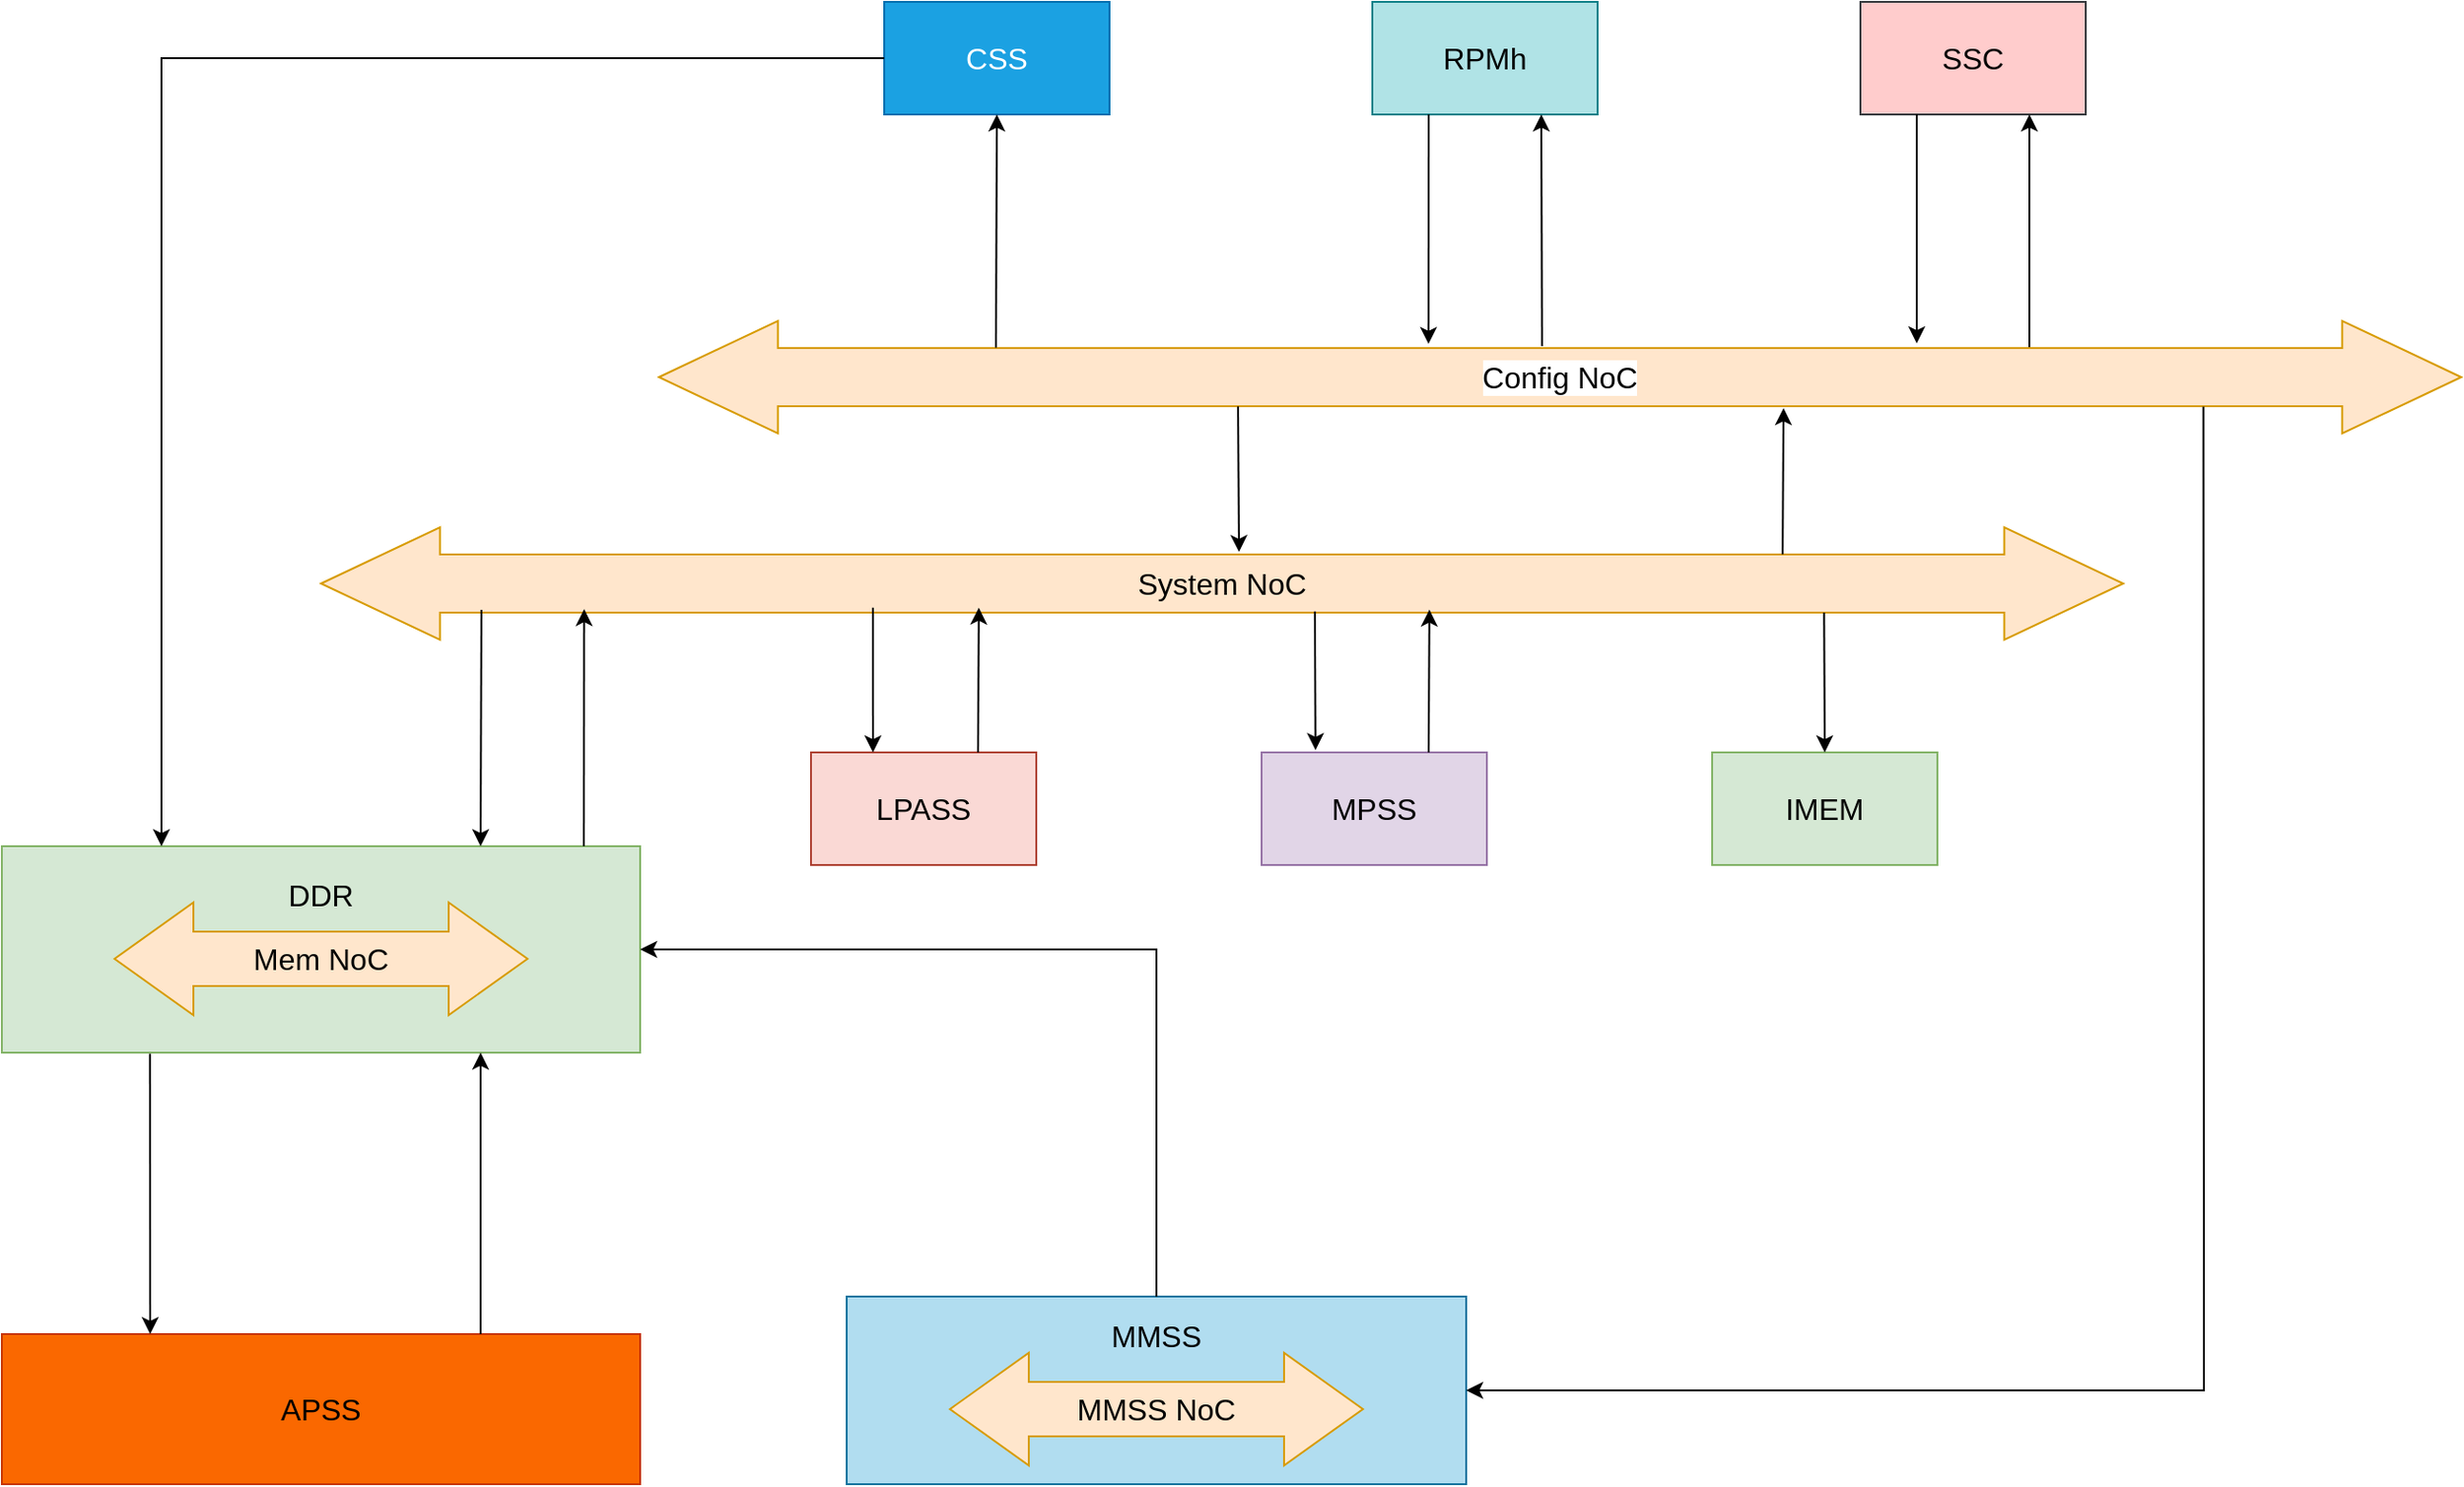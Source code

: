 <mxfile version="21.1.2" type="github">
  <diagram name="Page-1" id="oqTebSS2g-VmypzorJK-">
    <mxGraphModel dx="1588" dy="2062" grid="1" gridSize="10" guides="1" tooltips="1" connect="1" arrows="1" fold="1" page="1" pageScale="1" pageWidth="850" pageHeight="1100" math="0" shadow="0">
      <root>
        <mxCell id="0" />
        <mxCell id="1" parent="0" />
        <mxCell id="yD_bSXG01KPCh3fLvLMR-4" value="&lt;div style=&quot;font-size: 16px;&quot;&gt;&lt;span style=&quot;background-color: initial; font-size: 16px;&quot;&gt;DDR&lt;/span&gt;&lt;/div&gt;&lt;blockquote style=&quot;margin: 0px 0px 0px 40px; border: none; padding: 0px; font-size: 16px;&quot;&gt;&lt;div style=&quot;font-size: 16px;&quot;&gt;&lt;span style=&quot;background-color: initial; font-size: 16px;&quot;&gt;&lt;br style=&quot;font-size: 16px;&quot;&gt;&lt;/span&gt;&lt;/div&gt;&lt;div style=&quot;font-size: 16px;&quot;&gt;&lt;span style=&quot;background-color: initial; font-size: 16px;&quot;&gt;&lt;br style=&quot;font-size: 16px;&quot;&gt;&lt;/span&gt;&lt;/div&gt;&lt;div style=&quot;font-size: 16px;&quot;&gt;&lt;span style=&quot;background-color: initial; font-size: 16px;&quot;&gt;&lt;br style=&quot;font-size: 16px;&quot;&gt;&lt;/span&gt;&lt;/div&gt;&lt;/blockquote&gt;" style="rounded=0;whiteSpace=wrap;html=1;align=center;fontSize=16;fillColor=#d5e8d4;strokeColor=#82b366;" parent="1" vertex="1">
          <mxGeometry x="260" y="50" width="340" height="110" as="geometry" />
        </mxCell>
        <mxCell id="yD_bSXG01KPCh3fLvLMR-1" value="Mem NoC" style="shape=doubleArrow;whiteSpace=wrap;html=1;arrowWidth=0.483;arrowSize=0.191;fontSize=16;fillColor=#ffe6cc;strokeColor=#d79b00;" parent="1" vertex="1">
          <mxGeometry x="320" y="80" width="220" height="60" as="geometry" />
        </mxCell>
        <mxCell id="WhkFcs0pOIkts-wx_KnJ-1" value="APSS" style="rounded=0;whiteSpace=wrap;html=1;fontSize=16;fillColor=#fa6800;fontColor=#000000;strokeColor=#C73500;" vertex="1" parent="1">
          <mxGeometry x="260" y="310" width="340" height="80" as="geometry" />
        </mxCell>
        <mxCell id="WhkFcs0pOIkts-wx_KnJ-2" value="" style="endArrow=classic;html=1;rounded=0;exitX=0.75;exitY=0;exitDx=0;exitDy=0;entryX=0.75;entryY=1;entryDx=0;entryDy=0;fontSize=16;" edge="1" parent="1" source="WhkFcs0pOIkts-wx_KnJ-1" target="yD_bSXG01KPCh3fLvLMR-4">
          <mxGeometry width="50" height="50" relative="1" as="geometry">
            <mxPoint x="380" y="280" as="sourcePoint" />
            <mxPoint x="430" y="230" as="targetPoint" />
          </mxGeometry>
        </mxCell>
        <mxCell id="WhkFcs0pOIkts-wx_KnJ-3" value="" style="endArrow=classic;html=1;rounded=0;exitX=0.232;exitY=1.006;exitDx=0;exitDy=0;exitPerimeter=0;fontSize=16;" edge="1" parent="1" source="yD_bSXG01KPCh3fLvLMR-4">
          <mxGeometry width="50" height="50" relative="1" as="geometry">
            <mxPoint x="380" y="280" as="sourcePoint" />
            <mxPoint x="339" y="310" as="targetPoint" />
          </mxGeometry>
        </mxCell>
        <mxCell id="WhkFcs0pOIkts-wx_KnJ-5" value="MMSS&lt;br style=&quot;font-size: 16px;&quot;&gt;&lt;br style=&quot;font-size: 16px;&quot;&gt;&lt;br style=&quot;font-size: 16px;&quot;&gt;&lt;br style=&quot;font-size: 16px;&quot;&gt;" style="rounded=0;whiteSpace=wrap;html=1;fontSize=16;fillColor=#b1ddf0;strokeColor=#10739e;" vertex="1" parent="1">
          <mxGeometry x="710" y="290" width="330" height="100" as="geometry" />
        </mxCell>
        <mxCell id="WhkFcs0pOIkts-wx_KnJ-6" value="MMSS NoC" style="shape=doubleArrow;whiteSpace=wrap;html=1;arrowWidth=0.483;arrowSize=0.191;fontSize=16;fillColor=#ffe6cc;strokeColor=#d79b00;" vertex="1" parent="1">
          <mxGeometry x="765" y="320" width="220" height="60" as="geometry" />
        </mxCell>
        <mxCell id="WhkFcs0pOIkts-wx_KnJ-7" value="" style="endArrow=classic;html=1;rounded=0;exitX=0.5;exitY=0;exitDx=0;exitDy=0;entryX=1;entryY=0.5;entryDx=0;entryDy=0;fontSize=16;" edge="1" parent="1" source="WhkFcs0pOIkts-wx_KnJ-5" target="yD_bSXG01KPCh3fLvLMR-4">
          <mxGeometry width="50" height="50" relative="1" as="geometry">
            <mxPoint x="700" y="340" as="sourcePoint" />
            <mxPoint x="750" y="290" as="targetPoint" />
            <Array as="points">
              <mxPoint x="875" y="105" />
            </Array>
          </mxGeometry>
        </mxCell>
        <mxCell id="WhkFcs0pOIkts-wx_KnJ-8" value="LPASS" style="rounded=0;whiteSpace=wrap;html=1;fontSize=16;fillColor=#fad9d5;strokeColor=#ae4132;" vertex="1" parent="1">
          <mxGeometry x="691" width="120" height="60" as="geometry" />
        </mxCell>
        <mxCell id="WhkFcs0pOIkts-wx_KnJ-9" value="MPSS" style="rounded=0;whiteSpace=wrap;html=1;fontSize=16;fillColor=#e1d5e7;strokeColor=#9673a6;" vertex="1" parent="1">
          <mxGeometry x="931" width="120" height="60" as="geometry" />
        </mxCell>
        <mxCell id="WhkFcs0pOIkts-wx_KnJ-10" value="IMEM" style="rounded=0;whiteSpace=wrap;html=1;fontSize=16;fillColor=#d5e8d4;strokeColor=#82b366;" vertex="1" parent="1">
          <mxGeometry x="1171" width="120" height="60" as="geometry" />
        </mxCell>
        <mxCell id="WhkFcs0pOIkts-wx_KnJ-13" value="System NoC" style="shape=doubleArrow;whiteSpace=wrap;html=1;arrowWidth=0.517;arrowSize=0.066;fontSize=16;fillColor=#ffe6cc;strokeColor=#d79b00;" vertex="1" parent="1">
          <mxGeometry x="430" y="-120" width="960" height="60" as="geometry" />
        </mxCell>
        <mxCell id="WhkFcs0pOIkts-wx_KnJ-15" value="" style="endArrow=classic;html=1;rounded=0;entryX=0.146;entryY=0.727;entryDx=0;entryDy=0;entryPerimeter=0;fontSize=16;" edge="1" parent="1" target="WhkFcs0pOIkts-wx_KnJ-13">
          <mxGeometry width="50" height="50" relative="1" as="geometry">
            <mxPoint x="570" y="50" as="sourcePoint" />
            <mxPoint x="570" y="-70" as="targetPoint" />
          </mxGeometry>
        </mxCell>
        <mxCell id="WhkFcs0pOIkts-wx_KnJ-16" value="" style="endArrow=classic;html=1;rounded=0;exitX=0.089;exitY=0.733;exitDx=0;exitDy=0;exitPerimeter=0;entryX=0.75;entryY=0;entryDx=0;entryDy=0;fontSize=16;" edge="1" parent="1" source="WhkFcs0pOIkts-wx_KnJ-13" target="yD_bSXG01KPCh3fLvLMR-4">
          <mxGeometry width="50" height="50" relative="1" as="geometry">
            <mxPoint x="740" y="140" as="sourcePoint" />
            <mxPoint x="790" y="90" as="targetPoint" />
          </mxGeometry>
        </mxCell>
        <mxCell id="WhkFcs0pOIkts-wx_KnJ-17" value="" style="endArrow=classic;html=1;rounded=0;entryX=0.365;entryY=0.714;entryDx=0;entryDy=0;entryPerimeter=0;fontSize=16;" edge="1" parent="1" target="WhkFcs0pOIkts-wx_KnJ-13">
          <mxGeometry width="50" height="50" relative="1" as="geometry">
            <mxPoint x="780" as="sourcePoint" />
            <mxPoint x="780" y="-70" as="targetPoint" />
          </mxGeometry>
        </mxCell>
        <mxCell id="WhkFcs0pOIkts-wx_KnJ-18" value="" style="endArrow=classic;html=1;rounded=0;exitX=0.301;exitY=0.714;exitDx=0;exitDy=0;exitPerimeter=0;fontSize=16;" edge="1" parent="1">
          <mxGeometry width="50" height="50" relative="1" as="geometry">
            <mxPoint x="723.96" y="-77.16" as="sourcePoint" />
            <mxPoint x="724" as="targetPoint" />
          </mxGeometry>
        </mxCell>
        <mxCell id="WhkFcs0pOIkts-wx_KnJ-19" value="" style="endArrow=classic;html=1;rounded=0;exitX=0.54;exitY=0.731;exitDx=0;exitDy=0;exitPerimeter=0;entryX=0.148;entryY=-0.038;entryDx=0;entryDy=0;entryPerimeter=0;fontSize=16;" edge="1" parent="1">
          <mxGeometry width="50" height="50" relative="1" as="geometry">
            <mxPoint x="959.4" y="-75.14" as="sourcePoint" />
            <mxPoint x="959.76" y="-1.28" as="targetPoint" />
          </mxGeometry>
        </mxCell>
        <mxCell id="WhkFcs0pOIkts-wx_KnJ-20" value="" style="endArrow=classic;html=1;rounded=0;entryX=0.615;entryY=0.731;entryDx=0;entryDy=0;entryPerimeter=0;fontSize=16;" edge="1" parent="1" target="WhkFcs0pOIkts-wx_KnJ-13">
          <mxGeometry width="50" height="50" relative="1" as="geometry">
            <mxPoint x="1020" as="sourcePoint" />
            <mxPoint x="1070" y="-50" as="targetPoint" />
          </mxGeometry>
        </mxCell>
        <mxCell id="WhkFcs0pOIkts-wx_KnJ-21" value="" style="endArrow=classic;html=1;rounded=0;entryX=0.5;entryY=0;entryDx=0;entryDy=0;exitX=0.834;exitY=0.758;exitDx=0;exitDy=0;exitPerimeter=0;fontSize=16;" edge="1" parent="1" source="WhkFcs0pOIkts-wx_KnJ-13" target="WhkFcs0pOIkts-wx_KnJ-10">
          <mxGeometry width="50" height="50" relative="1" as="geometry">
            <mxPoint x="1231" y="-70" as="sourcePoint" />
            <mxPoint x="1240" y="-130" as="targetPoint" />
          </mxGeometry>
        </mxCell>
        <mxCell id="WhkFcs0pOIkts-wx_KnJ-23" value="CSS" style="rounded=0;whiteSpace=wrap;html=1;fontSize=16;fillColor=#1ba1e2;fontColor=#ffffff;strokeColor=#006EAF;" vertex="1" parent="1">
          <mxGeometry x="730" y="-400" width="120" height="60" as="geometry" />
        </mxCell>
        <mxCell id="WhkFcs0pOIkts-wx_KnJ-24" value="RPMh" style="rounded=0;whiteSpace=wrap;html=1;fontSize=16;fillColor=#b0e3e6;strokeColor=#0e8088;" vertex="1" parent="1">
          <mxGeometry x="990" y="-400" width="120" height="60" as="geometry" />
        </mxCell>
        <mxCell id="WhkFcs0pOIkts-wx_KnJ-25" value="Config NoC" style="shape=doubleArrow;whiteSpace=wrap;html=1;arrowWidth=0.517;arrowSize=0.066;fontSize=16;labelBackgroundColor=default;fillColor=#ffe6cc;strokeColor=#d79b00;" vertex="1" parent="1">
          <mxGeometry x="610" y="-230" width="960" height="60" as="geometry" />
        </mxCell>
        <mxCell id="WhkFcs0pOIkts-wx_KnJ-26" value="" style="endArrow=classic;html=1;rounded=0;exitX=0.857;exitY=0.762;exitDx=0;exitDy=0;exitPerimeter=0;entryX=1;entryY=0.5;entryDx=0;entryDy=0;fontSize=16;" edge="1" parent="1" source="WhkFcs0pOIkts-wx_KnJ-25" target="WhkFcs0pOIkts-wx_KnJ-5">
          <mxGeometry width="50" height="50" relative="1" as="geometry">
            <mxPoint x="1500" y="-20" as="sourcePoint" />
            <mxPoint x="1550" y="-70" as="targetPoint" />
            <Array as="points">
              <mxPoint x="1433" y="340" />
            </Array>
          </mxGeometry>
        </mxCell>
        <mxCell id="WhkFcs0pOIkts-wx_KnJ-30" value="" style="endArrow=classic;html=1;rounded=0;exitX=0.187;exitY=0.237;exitDx=0;exitDy=0;exitPerimeter=0;entryX=0.5;entryY=1;entryDx=0;entryDy=0;fontSize=16;" edge="1" parent="1" source="WhkFcs0pOIkts-wx_KnJ-25" target="WhkFcs0pOIkts-wx_KnJ-23">
          <mxGeometry width="50" height="50" relative="1" as="geometry">
            <mxPoint x="590" y="-330" as="sourcePoint" />
            <mxPoint x="640" y="-380" as="targetPoint" />
          </mxGeometry>
        </mxCell>
        <mxCell id="WhkFcs0pOIkts-wx_KnJ-31" value="" style="endArrow=classic;html=1;rounded=0;exitX=0;exitY=0.5;exitDx=0;exitDy=0;entryX=0.25;entryY=0;entryDx=0;entryDy=0;fontSize=16;" edge="1" parent="1" source="WhkFcs0pOIkts-wx_KnJ-23" target="yD_bSXG01KPCh3fLvLMR-4">
          <mxGeometry width="50" height="50" relative="1" as="geometry">
            <mxPoint x="560" y="-450" as="sourcePoint" />
            <mxPoint x="610" y="-500" as="targetPoint" />
            <Array as="points">
              <mxPoint x="345" y="-370" />
            </Array>
          </mxGeometry>
        </mxCell>
        <mxCell id="WhkFcs0pOIkts-wx_KnJ-33" value="" style="endArrow=classic;html=1;rounded=0;exitX=0.811;exitY=0.24;exitDx=0;exitDy=0;exitPerimeter=0;entryX=0.624;entryY=0.775;entryDx=0;entryDy=0;entryPerimeter=0;fontSize=16;" edge="1" parent="1" source="WhkFcs0pOIkts-wx_KnJ-13" target="WhkFcs0pOIkts-wx_KnJ-25">
          <mxGeometry width="50" height="50" relative="1" as="geometry">
            <mxPoint x="1160" y="-130" as="sourcePoint" />
            <mxPoint x="1210" y="-180" as="targetPoint" />
          </mxGeometry>
        </mxCell>
        <mxCell id="WhkFcs0pOIkts-wx_KnJ-34" value="" style="endArrow=classic;html=1;rounded=0;entryX=0.425;entryY=0.253;entryDx=0;entryDy=0;entryPerimeter=0;exitX=0.238;exitY=0.76;exitDx=0;exitDy=0;exitPerimeter=0;fontSize=16;" edge="1" parent="1">
          <mxGeometry width="50" height="50" relative="1" as="geometry">
            <mxPoint x="918.48" y="-184.4" as="sourcePoint" />
            <mxPoint x="919" y="-106.82" as="targetPoint" />
          </mxGeometry>
        </mxCell>
        <mxCell id="WhkFcs0pOIkts-wx_KnJ-35" value="" style="endArrow=classic;html=1;rounded=0;entryX=0.75;entryY=1;entryDx=0;entryDy=0;exitX=0.49;exitY=0.225;exitDx=0;exitDy=0;exitPerimeter=0;fontSize=16;" edge="1" parent="1" source="WhkFcs0pOIkts-wx_KnJ-25" target="WhkFcs0pOIkts-wx_KnJ-24">
          <mxGeometry width="50" height="50" relative="1" as="geometry">
            <mxPoint x="1090" y="-210" as="sourcePoint" />
            <mxPoint x="1140" y="-260" as="targetPoint" />
          </mxGeometry>
        </mxCell>
        <mxCell id="WhkFcs0pOIkts-wx_KnJ-36" value="" style="endArrow=classic;html=1;rounded=0;exitX=0.25;exitY=1;exitDx=0;exitDy=0;entryX=0.427;entryY=0.205;entryDx=0;entryDy=0;entryPerimeter=0;fontSize=16;" edge="1" parent="1" source="WhkFcs0pOIkts-wx_KnJ-24" target="WhkFcs0pOIkts-wx_KnJ-25">
          <mxGeometry width="50" height="50" relative="1" as="geometry">
            <mxPoint x="890" y="-260" as="sourcePoint" />
            <mxPoint x="940" y="-310" as="targetPoint" />
          </mxGeometry>
        </mxCell>
        <mxCell id="WhkFcs0pOIkts-wx_KnJ-38" value="SSC" style="rounded=0;whiteSpace=wrap;html=1;fontSize=16;fillColor=#ffcccc;strokeColor=#36393d;" vertex="1" parent="1">
          <mxGeometry x="1250" y="-400" width="120" height="60" as="geometry" />
        </mxCell>
        <mxCell id="WhkFcs0pOIkts-wx_KnJ-39" value="" style="endArrow=classic;html=1;rounded=0;exitX=0.25;exitY=1;exitDx=0;exitDy=0;entryX=0.427;entryY=0.205;entryDx=0;entryDy=0;entryPerimeter=0;fontSize=16;" edge="1" parent="1">
          <mxGeometry width="50" height="50" relative="1" as="geometry">
            <mxPoint x="1280" y="-340" as="sourcePoint" />
            <mxPoint x="1280" y="-218" as="targetPoint" />
          </mxGeometry>
        </mxCell>
        <mxCell id="WhkFcs0pOIkts-wx_KnJ-40" value="" style="endArrow=classic;html=1;rounded=0;entryX=0.75;entryY=1;entryDx=0;entryDy=0;exitX=0.49;exitY=0.225;exitDx=0;exitDy=0;exitPerimeter=0;fontSize=16;" edge="1" parent="1">
          <mxGeometry width="50" height="50" relative="1" as="geometry">
            <mxPoint x="1340" y="-216" as="sourcePoint" />
            <mxPoint x="1340" y="-340" as="targetPoint" />
          </mxGeometry>
        </mxCell>
      </root>
    </mxGraphModel>
  </diagram>
</mxfile>
